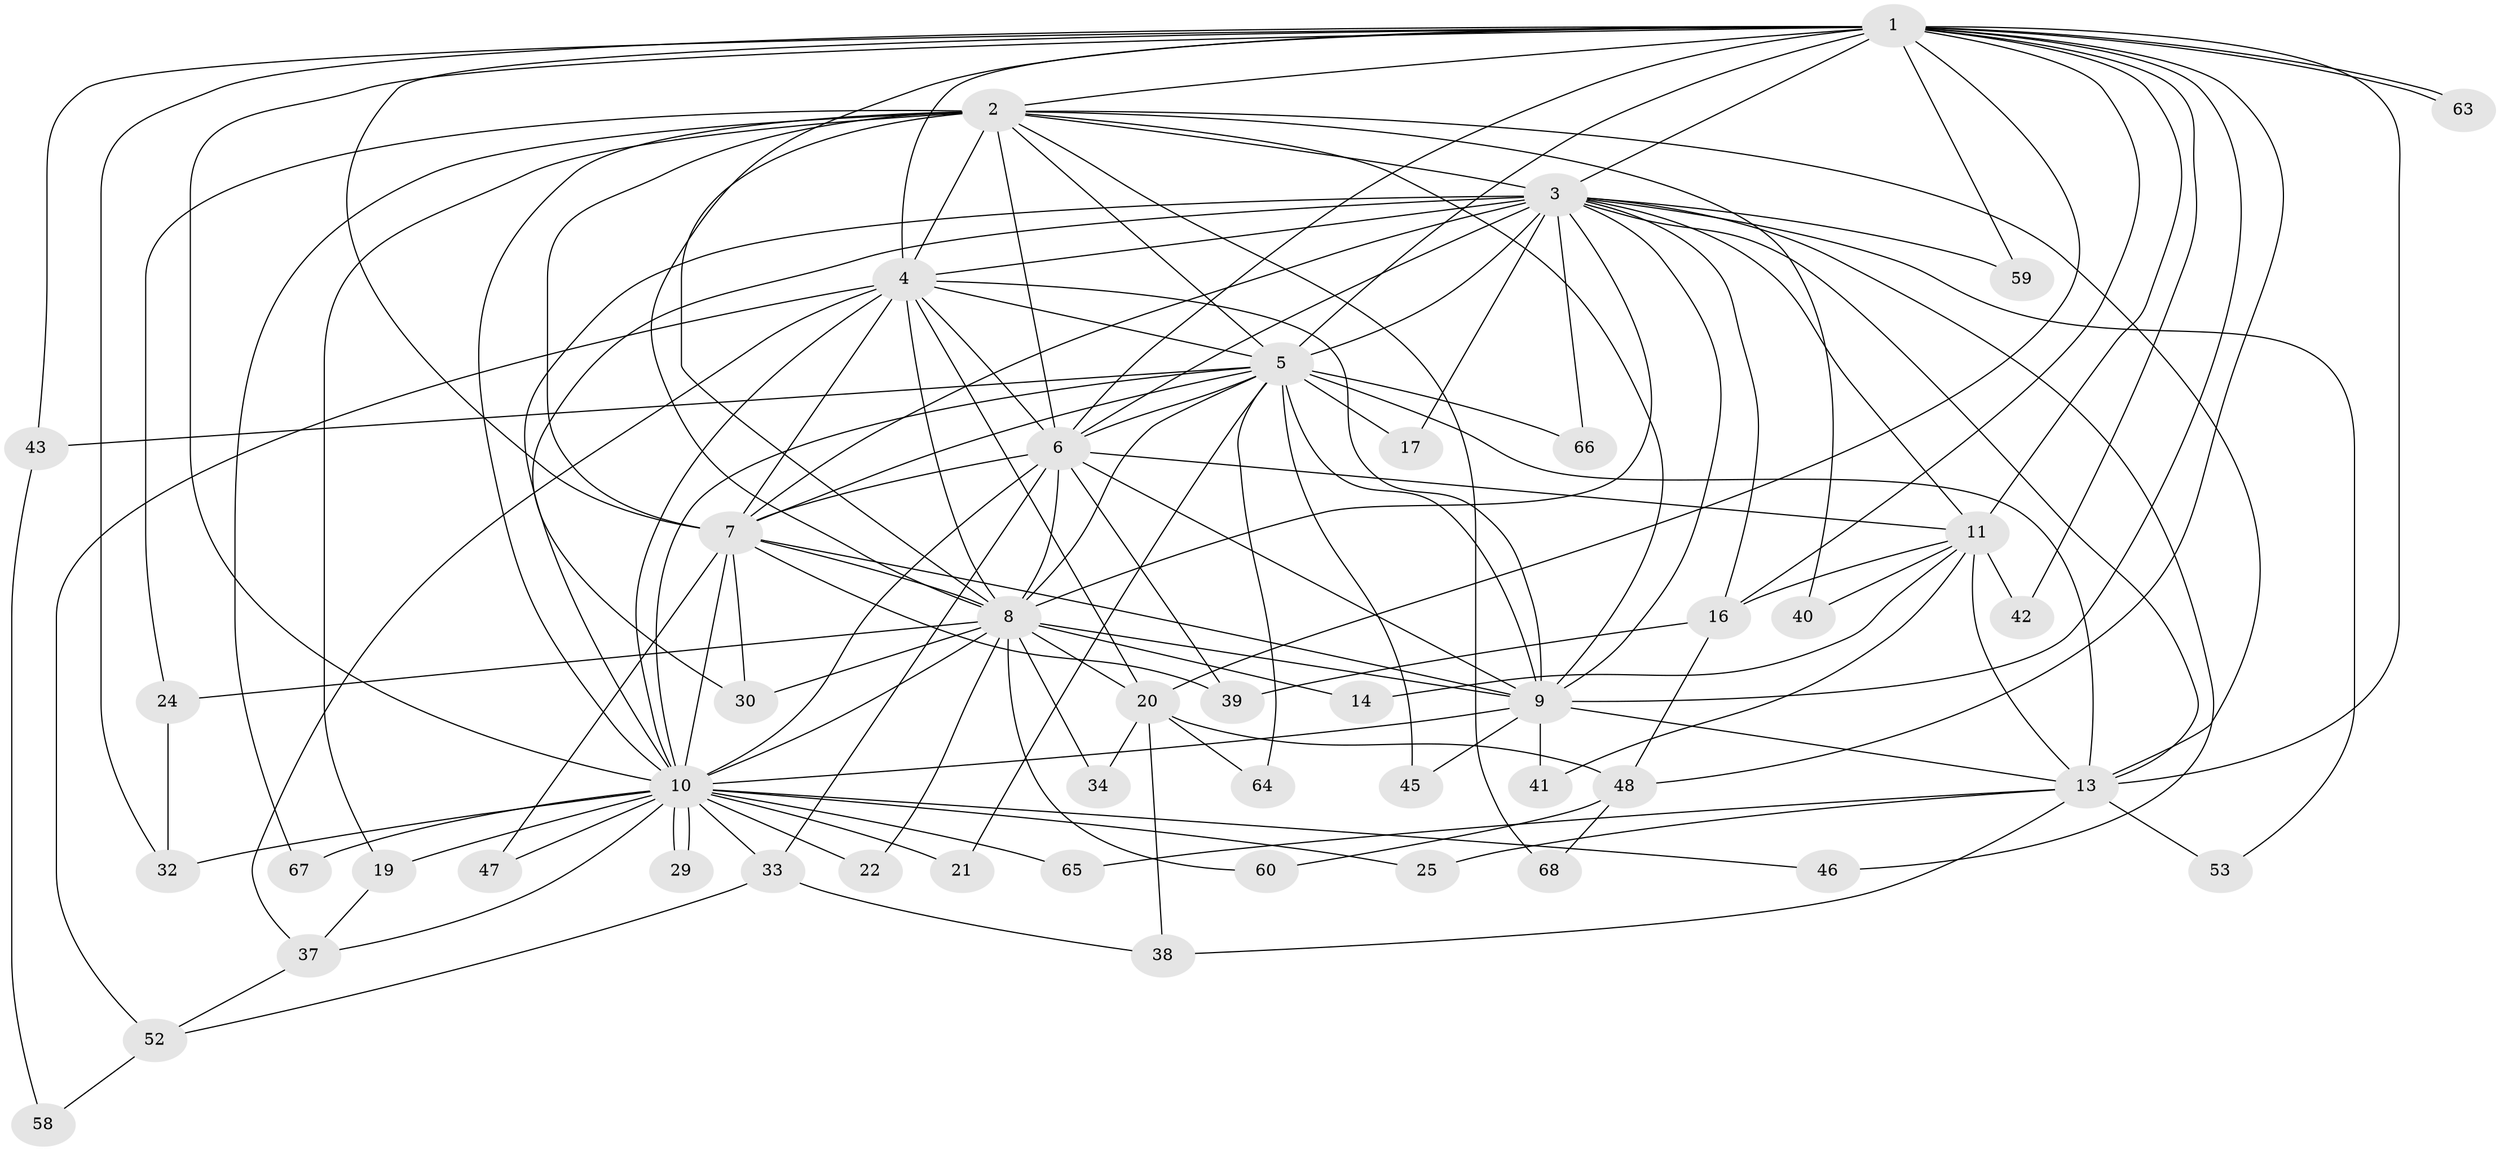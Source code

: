 // Generated by graph-tools (version 1.1) at 2025/23/03/03/25 07:23:48]
// undirected, 48 vertices, 135 edges
graph export_dot {
graph [start="1"]
  node [color=gray90,style=filled];
  1 [super="+15"];
  2 [super="+35"];
  3 [super="+61"];
  4 [super="+36"];
  5 [super="+18"];
  6 [super="+27"];
  7 [super="+62"];
  8 [super="+56"];
  9 [super="+28"];
  10 [super="+44"];
  11 [super="+12"];
  13 [super="+26"];
  14;
  16 [super="+23"];
  17;
  19;
  20 [super="+31"];
  21;
  22;
  24 [super="+50"];
  25;
  29;
  30;
  32;
  33;
  34;
  37 [super="+55"];
  38 [super="+51"];
  39 [super="+54"];
  40;
  41;
  42;
  43;
  45;
  46;
  47;
  48 [super="+49"];
  52 [super="+57"];
  53;
  58;
  59;
  60;
  63;
  64;
  65;
  66;
  67;
  68;
  1 -- 2;
  1 -- 3;
  1 -- 4;
  1 -- 5;
  1 -- 6;
  1 -- 7;
  1 -- 8;
  1 -- 9;
  1 -- 10;
  1 -- 16;
  1 -- 42;
  1 -- 43;
  1 -- 48;
  1 -- 59;
  1 -- 63;
  1 -- 63;
  1 -- 32;
  1 -- 13;
  1 -- 11;
  1 -- 20;
  2 -- 3;
  2 -- 4;
  2 -- 5;
  2 -- 6;
  2 -- 7;
  2 -- 8 [weight=2];
  2 -- 9;
  2 -- 10;
  2 -- 19;
  2 -- 24;
  2 -- 40;
  2 -- 68;
  2 -- 67;
  2 -- 13;
  3 -- 4;
  3 -- 5;
  3 -- 6 [weight=2];
  3 -- 7;
  3 -- 8;
  3 -- 9;
  3 -- 10;
  3 -- 11;
  3 -- 17;
  3 -- 30;
  3 -- 46;
  3 -- 53;
  3 -- 59;
  3 -- 66;
  3 -- 13;
  3 -- 16;
  4 -- 5;
  4 -- 6;
  4 -- 7 [weight=2];
  4 -- 8;
  4 -- 9;
  4 -- 10;
  4 -- 20;
  4 -- 37;
  4 -- 52;
  5 -- 6;
  5 -- 7;
  5 -- 8;
  5 -- 9;
  5 -- 10;
  5 -- 17;
  5 -- 21;
  5 -- 43;
  5 -- 13 [weight=2];
  5 -- 64;
  5 -- 66;
  5 -- 45;
  6 -- 7;
  6 -- 8;
  6 -- 9 [weight=2];
  6 -- 10;
  6 -- 11;
  6 -- 33;
  6 -- 39;
  7 -- 8;
  7 -- 9;
  7 -- 10 [weight=2];
  7 -- 39;
  7 -- 47;
  7 -- 30;
  8 -- 9;
  8 -- 10;
  8 -- 14;
  8 -- 20;
  8 -- 22;
  8 -- 24;
  8 -- 30;
  8 -- 34;
  8 -- 60;
  9 -- 10;
  9 -- 13;
  9 -- 41;
  9 -- 45;
  10 -- 19;
  10 -- 21;
  10 -- 22;
  10 -- 25;
  10 -- 29;
  10 -- 29;
  10 -- 32;
  10 -- 33;
  10 -- 37;
  10 -- 46;
  10 -- 47;
  10 -- 65;
  10 -- 67;
  11 -- 13;
  11 -- 16;
  11 -- 40;
  11 -- 41;
  11 -- 42;
  11 -- 14;
  13 -- 25;
  13 -- 53;
  13 -- 65;
  13 -- 38;
  16 -- 48;
  16 -- 39;
  19 -- 37;
  20 -- 34;
  20 -- 48;
  20 -- 64;
  20 -- 38;
  24 -- 32;
  33 -- 38;
  33 -- 52;
  37 -- 52;
  43 -- 58;
  48 -- 60;
  48 -- 68;
  52 -- 58;
}
